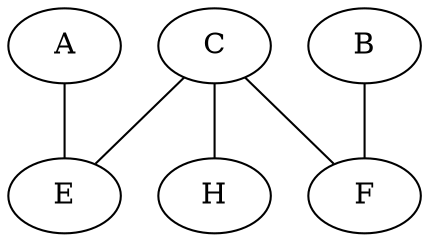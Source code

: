graph G {
	subgraph X {
		A; B; C;
	};

	subgraph Y {
		E; F; H;
	};

	subgraph M {
		
	};
	
	A; B; C; E; F; H;
	A--E; B--F; C--F; C--E; C--H;
	
}